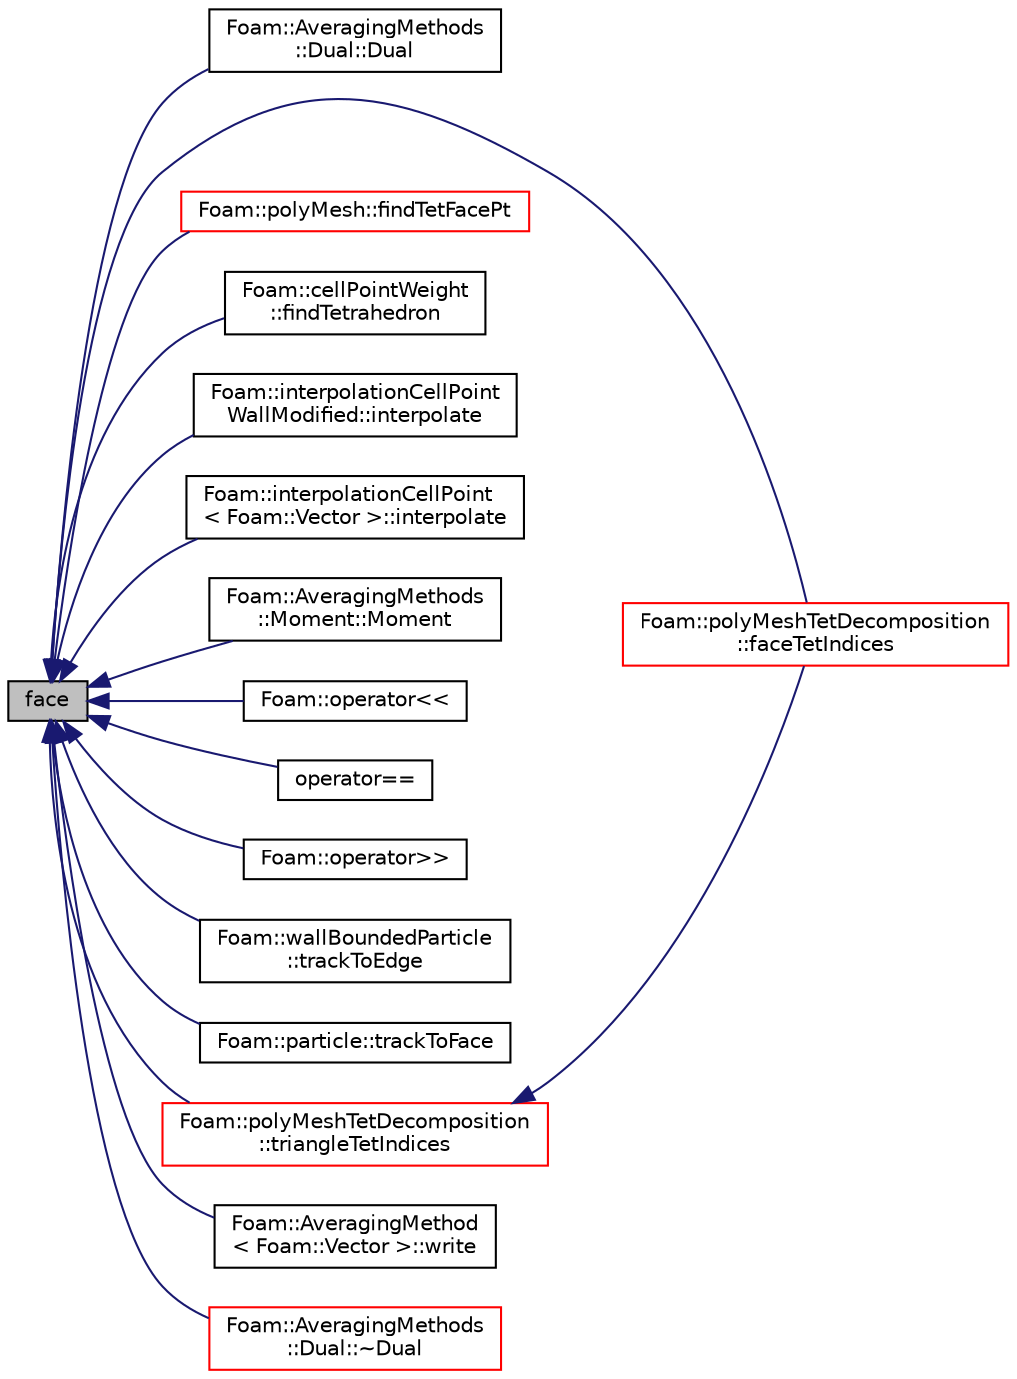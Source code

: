 digraph "face"
{
  bgcolor="transparent";
  edge [fontname="Helvetica",fontsize="10",labelfontname="Helvetica",labelfontsize="10"];
  node [fontname="Helvetica",fontsize="10",shape=record];
  rankdir="LR";
  Node341 [label="face",height=0.2,width=0.4,color="black", fillcolor="grey75", style="filled", fontcolor="black"];
  Node341 -> Node342 [dir="back",color="midnightblue",fontsize="10",style="solid",fontname="Helvetica"];
  Node342 [label="Foam::AveragingMethods\l::Dual::Dual",height=0.2,width=0.4,color="black",URL="$a25341.html#a4e90e259d050ad479f6e3c6763a1cdf6",tooltip="Constructors. "];
  Node341 -> Node343 [dir="back",color="midnightblue",fontsize="10",style="solid",fontname="Helvetica"];
  Node343 [label="Foam::polyMeshTetDecomposition\l::faceTetIndices",height=0.2,width=0.4,color="red",URL="$a28573.html#ac928a304995a9b54928d97ec634a6270",tooltip="Return the tet decomposition of the given face, with. "];
  Node341 -> Node530 [dir="back",color="midnightblue",fontsize="10",style="solid",fontname="Helvetica"];
  Node530 [label="Foam::polyMesh::findTetFacePt",height=0.2,width=0.4,color="red",URL="$a28565.html#a594353bff56b450ef1c7f7b1cc0a7f05",tooltip="Find the tetFacei and tetPti for point p in celli. "];
  Node341 -> Node546 [dir="back",color="midnightblue",fontsize="10",style="solid",fontname="Helvetica"];
  Node546 [label="Foam::cellPointWeight\l::findTetrahedron",height=0.2,width=0.4,color="black",URL="$a23749.html#a04d110a609cd69b19474de418fb1a4cf"];
  Node341 -> Node547 [dir="back",color="midnightblue",fontsize="10",style="solid",fontname="Helvetica"];
  Node547 [label="Foam::interpolationCellPoint\lWallModified::interpolate",height=0.2,width=0.4,color="black",URL="$a23765.html#a66529330eefb25251025c8263a42aa36",tooltip="Interpolate field to the given point in the tetrahedron. "];
  Node341 -> Node548 [dir="back",color="midnightblue",fontsize="10",style="solid",fontname="Helvetica"];
  Node548 [label="Foam::interpolationCellPoint\l\< Foam::Vector \>::interpolate",height=0.2,width=0.4,color="black",URL="$a23753.html#a66529330eefb25251025c8263a42aa36",tooltip="Interpolate field to the given point in the tetrahedron. "];
  Node341 -> Node549 [dir="back",color="midnightblue",fontsize="10",style="solid",fontname="Helvetica"];
  Node549 [label="Foam::AveragingMethods\l::Moment::Moment",height=0.2,width=0.4,color="black",URL="$a25345.html#a9aaf777932fca7644bb6f00f3a2b8749",tooltip="Constructors. "];
  Node341 -> Node550 [dir="back",color="midnightblue",fontsize="10",style="solid",fontname="Helvetica"];
  Node550 [label="Foam::operator\<\<",height=0.2,width=0.4,color="black",URL="$a21851.html#a250bb7b4e2a7f9cdf8119ad058b217e3"];
  Node341 -> Node551 [dir="back",color="midnightblue",fontsize="10",style="solid",fontname="Helvetica"];
  Node551 [label="operator==",height=0.2,width=0.4,color="black",URL="$a28577.html#a2637c3f0606783babe7b40097a391ed0"];
  Node341 -> Node552 [dir="back",color="midnightblue",fontsize="10",style="solid",fontname="Helvetica"];
  Node552 [label="Foam::operator\>\>",height=0.2,width=0.4,color="black",URL="$a21851.html#a28390385fd64217a684d943097b41047"];
  Node341 -> Node553 [dir="back",color="midnightblue",fontsize="10",style="solid",fontname="Helvetica"];
  Node553 [label="Foam::wallBoundedParticle\l::trackToEdge",height=0.2,width=0.4,color="black",URL="$a24305.html#aff365968e28acf42244334b7c926dee6"];
  Node341 -> Node408 [dir="back",color="midnightblue",fontsize="10",style="solid",fontname="Helvetica"];
  Node408 [label="Foam::particle::trackToFace",height=0.2,width=0.4,color="black",URL="$a24721.html#a843767f232f5b61884dcd757558591e0"];
  Node341 -> Node542 [dir="back",color="midnightblue",fontsize="10",style="solid",fontname="Helvetica"];
  Node542 [label="Foam::polyMeshTetDecomposition\l::triangleTetIndices",height=0.2,width=0.4,color="red",URL="$a28573.html#a58706d0e14fb9b9a20f1d19ef6671605",tooltip="Return the tet decomposition of the given triangle of the given face. "];
  Node542 -> Node343 [dir="back",color="midnightblue",fontsize="10",style="solid",fontname="Helvetica"];
  Node341 -> Node554 [dir="back",color="midnightblue",fontsize="10",style="solid",fontname="Helvetica"];
  Node554 [label="Foam::AveragingMethod\l\< Foam::Vector \>::write",height=0.2,width=0.4,color="black",URL="$a25025.html#ad48b7b943e88478c15879659cce7aebc",tooltip="Write using setting from DB. "];
  Node341 -> Node555 [dir="back",color="midnightblue",fontsize="10",style="solid",fontname="Helvetica"];
  Node555 [label="Foam::AveragingMethods\l::Dual::~Dual",height=0.2,width=0.4,color="red",URL="$a25341.html#a5c08eca007ade69ea650619db86d50b6",tooltip="Destructor. "];
}

